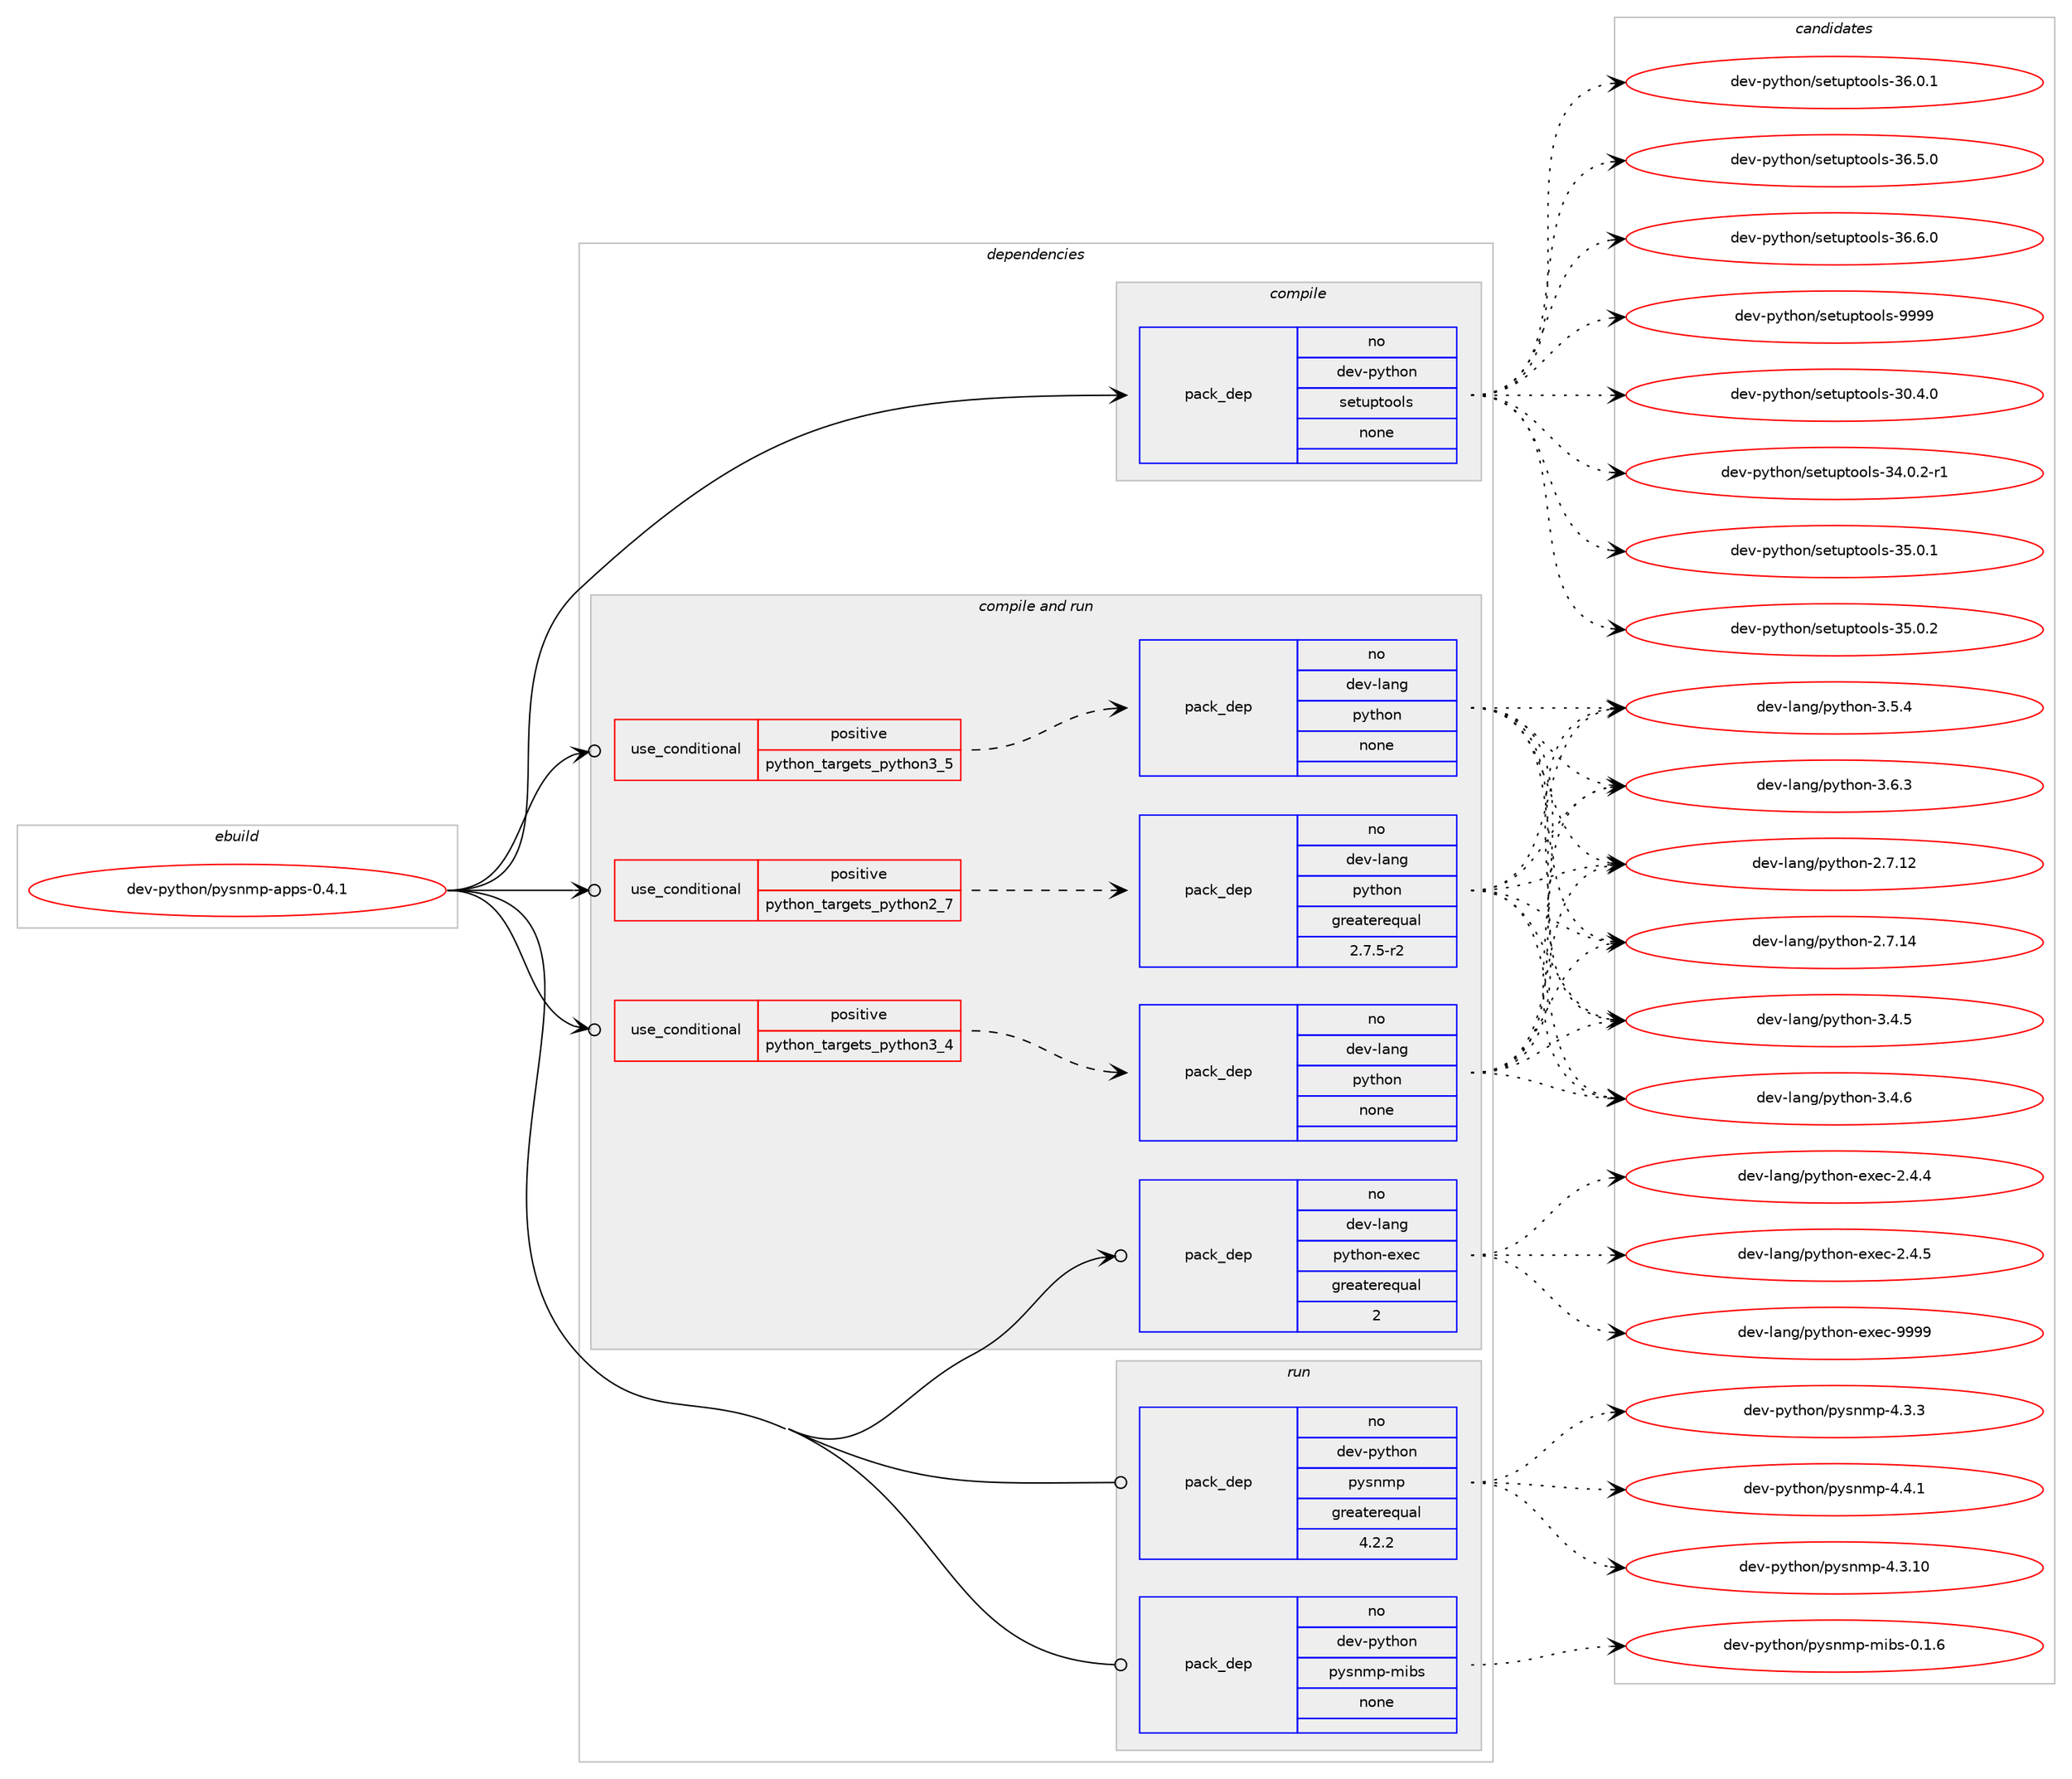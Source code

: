 digraph prolog {

# *************
# Graph options
# *************

newrank=true;
concentrate=true;
compound=true;
graph [rankdir=LR,fontname=Helvetica,fontsize=10,ranksep=1.5];#, ranksep=2.5, nodesep=0.2];
edge  [arrowhead=vee];
node  [fontname=Helvetica,fontsize=10];

# **********
# The ebuild
# **********

subgraph cluster_leftcol {
color=gray;
rank=same;
label=<<i>ebuild</i>>;
id [label="dev-python/pysnmp-apps-0.4.1", color=red, width=4, href="../dev-python/pysnmp-apps-0.4.1.svg"];
}

# ****************
# The dependencies
# ****************

subgraph cluster_midcol {
color=gray;
label=<<i>dependencies</i>>;
subgraph cluster_compile {
fillcolor="#eeeeee";
style=filled;
label=<<i>compile</i>>;
subgraph pack135945 {
dependency179235 [label=<<TABLE BORDER="0" CELLBORDER="1" CELLSPACING="0" CELLPADDING="4" WIDTH="220"><TR><TD ROWSPAN="6" CELLPADDING="30">pack_dep</TD></TR><TR><TD WIDTH="110">no</TD></TR><TR><TD>dev-python</TD></TR><TR><TD>setuptools</TD></TR><TR><TD>none</TD></TR><TR><TD></TD></TR></TABLE>>, shape=none, color=blue];
}
id:e -> dependency179235:w [weight=20,style="solid",arrowhead="vee"];
}
subgraph cluster_compileandrun {
fillcolor="#eeeeee";
style=filled;
label=<<i>compile and run</i>>;
subgraph cond39355 {
dependency179236 [label=<<TABLE BORDER="0" CELLBORDER="1" CELLSPACING="0" CELLPADDING="4"><TR><TD ROWSPAN="3" CELLPADDING="10">use_conditional</TD></TR><TR><TD>positive</TD></TR><TR><TD>python_targets_python2_7</TD></TR></TABLE>>, shape=none, color=red];
subgraph pack135946 {
dependency179237 [label=<<TABLE BORDER="0" CELLBORDER="1" CELLSPACING="0" CELLPADDING="4" WIDTH="220"><TR><TD ROWSPAN="6" CELLPADDING="30">pack_dep</TD></TR><TR><TD WIDTH="110">no</TD></TR><TR><TD>dev-lang</TD></TR><TR><TD>python</TD></TR><TR><TD>greaterequal</TD></TR><TR><TD>2.7.5-r2</TD></TR></TABLE>>, shape=none, color=blue];
}
dependency179236:e -> dependency179237:w [weight=20,style="dashed",arrowhead="vee"];
}
id:e -> dependency179236:w [weight=20,style="solid",arrowhead="odotvee"];
subgraph cond39356 {
dependency179238 [label=<<TABLE BORDER="0" CELLBORDER="1" CELLSPACING="0" CELLPADDING="4"><TR><TD ROWSPAN="3" CELLPADDING="10">use_conditional</TD></TR><TR><TD>positive</TD></TR><TR><TD>python_targets_python3_4</TD></TR></TABLE>>, shape=none, color=red];
subgraph pack135947 {
dependency179239 [label=<<TABLE BORDER="0" CELLBORDER="1" CELLSPACING="0" CELLPADDING="4" WIDTH="220"><TR><TD ROWSPAN="6" CELLPADDING="30">pack_dep</TD></TR><TR><TD WIDTH="110">no</TD></TR><TR><TD>dev-lang</TD></TR><TR><TD>python</TD></TR><TR><TD>none</TD></TR><TR><TD></TD></TR></TABLE>>, shape=none, color=blue];
}
dependency179238:e -> dependency179239:w [weight=20,style="dashed",arrowhead="vee"];
}
id:e -> dependency179238:w [weight=20,style="solid",arrowhead="odotvee"];
subgraph cond39357 {
dependency179240 [label=<<TABLE BORDER="0" CELLBORDER="1" CELLSPACING="0" CELLPADDING="4"><TR><TD ROWSPAN="3" CELLPADDING="10">use_conditional</TD></TR><TR><TD>positive</TD></TR><TR><TD>python_targets_python3_5</TD></TR></TABLE>>, shape=none, color=red];
subgraph pack135948 {
dependency179241 [label=<<TABLE BORDER="0" CELLBORDER="1" CELLSPACING="0" CELLPADDING="4" WIDTH="220"><TR><TD ROWSPAN="6" CELLPADDING="30">pack_dep</TD></TR><TR><TD WIDTH="110">no</TD></TR><TR><TD>dev-lang</TD></TR><TR><TD>python</TD></TR><TR><TD>none</TD></TR><TR><TD></TD></TR></TABLE>>, shape=none, color=blue];
}
dependency179240:e -> dependency179241:w [weight=20,style="dashed",arrowhead="vee"];
}
id:e -> dependency179240:w [weight=20,style="solid",arrowhead="odotvee"];
subgraph pack135949 {
dependency179242 [label=<<TABLE BORDER="0" CELLBORDER="1" CELLSPACING="0" CELLPADDING="4" WIDTH="220"><TR><TD ROWSPAN="6" CELLPADDING="30">pack_dep</TD></TR><TR><TD WIDTH="110">no</TD></TR><TR><TD>dev-lang</TD></TR><TR><TD>python-exec</TD></TR><TR><TD>greaterequal</TD></TR><TR><TD>2</TD></TR></TABLE>>, shape=none, color=blue];
}
id:e -> dependency179242:w [weight=20,style="solid",arrowhead="odotvee"];
}
subgraph cluster_run {
fillcolor="#eeeeee";
style=filled;
label=<<i>run</i>>;
subgraph pack135950 {
dependency179243 [label=<<TABLE BORDER="0" CELLBORDER="1" CELLSPACING="0" CELLPADDING="4" WIDTH="220"><TR><TD ROWSPAN="6" CELLPADDING="30">pack_dep</TD></TR><TR><TD WIDTH="110">no</TD></TR><TR><TD>dev-python</TD></TR><TR><TD>pysnmp</TD></TR><TR><TD>greaterequal</TD></TR><TR><TD>4.2.2</TD></TR></TABLE>>, shape=none, color=blue];
}
id:e -> dependency179243:w [weight=20,style="solid",arrowhead="odot"];
subgraph pack135951 {
dependency179244 [label=<<TABLE BORDER="0" CELLBORDER="1" CELLSPACING="0" CELLPADDING="4" WIDTH="220"><TR><TD ROWSPAN="6" CELLPADDING="30">pack_dep</TD></TR><TR><TD WIDTH="110">no</TD></TR><TR><TD>dev-python</TD></TR><TR><TD>pysnmp-mibs</TD></TR><TR><TD>none</TD></TR><TR><TD></TD></TR></TABLE>>, shape=none, color=blue];
}
id:e -> dependency179244:w [weight=20,style="solid",arrowhead="odot"];
}
}

# **************
# The candidates
# **************

subgraph cluster_choices {
rank=same;
color=gray;
label=<<i>candidates</i>>;

subgraph choice135945 {
color=black;
nodesep=1;
choice100101118451121211161041111104711510111611711211611111110811545514846524648 [label="dev-python/setuptools-30.4.0", color=red, width=4,href="../dev-python/setuptools-30.4.0.svg"];
choice1001011184511212111610411111047115101116117112116111111108115455152464846504511449 [label="dev-python/setuptools-34.0.2-r1", color=red, width=4,href="../dev-python/setuptools-34.0.2-r1.svg"];
choice100101118451121211161041111104711510111611711211611111110811545515346484649 [label="dev-python/setuptools-35.0.1", color=red, width=4,href="../dev-python/setuptools-35.0.1.svg"];
choice100101118451121211161041111104711510111611711211611111110811545515346484650 [label="dev-python/setuptools-35.0.2", color=red, width=4,href="../dev-python/setuptools-35.0.2.svg"];
choice100101118451121211161041111104711510111611711211611111110811545515446484649 [label="dev-python/setuptools-36.0.1", color=red, width=4,href="../dev-python/setuptools-36.0.1.svg"];
choice100101118451121211161041111104711510111611711211611111110811545515446534648 [label="dev-python/setuptools-36.5.0", color=red, width=4,href="../dev-python/setuptools-36.5.0.svg"];
choice100101118451121211161041111104711510111611711211611111110811545515446544648 [label="dev-python/setuptools-36.6.0", color=red, width=4,href="../dev-python/setuptools-36.6.0.svg"];
choice10010111845112121116104111110471151011161171121161111111081154557575757 [label="dev-python/setuptools-9999", color=red, width=4,href="../dev-python/setuptools-9999.svg"];
dependency179235:e -> choice100101118451121211161041111104711510111611711211611111110811545514846524648:w [style=dotted,weight="100"];
dependency179235:e -> choice1001011184511212111610411111047115101116117112116111111108115455152464846504511449:w [style=dotted,weight="100"];
dependency179235:e -> choice100101118451121211161041111104711510111611711211611111110811545515346484649:w [style=dotted,weight="100"];
dependency179235:e -> choice100101118451121211161041111104711510111611711211611111110811545515346484650:w [style=dotted,weight="100"];
dependency179235:e -> choice100101118451121211161041111104711510111611711211611111110811545515446484649:w [style=dotted,weight="100"];
dependency179235:e -> choice100101118451121211161041111104711510111611711211611111110811545515446534648:w [style=dotted,weight="100"];
dependency179235:e -> choice100101118451121211161041111104711510111611711211611111110811545515446544648:w [style=dotted,weight="100"];
dependency179235:e -> choice10010111845112121116104111110471151011161171121161111111081154557575757:w [style=dotted,weight="100"];
}
subgraph choice135946 {
color=black;
nodesep=1;
choice10010111845108971101034711212111610411111045504655464950 [label="dev-lang/python-2.7.12", color=red, width=4,href="../dev-lang/python-2.7.12.svg"];
choice10010111845108971101034711212111610411111045504655464952 [label="dev-lang/python-2.7.14", color=red, width=4,href="../dev-lang/python-2.7.14.svg"];
choice100101118451089711010347112121116104111110455146524653 [label="dev-lang/python-3.4.5", color=red, width=4,href="../dev-lang/python-3.4.5.svg"];
choice100101118451089711010347112121116104111110455146524654 [label="dev-lang/python-3.4.6", color=red, width=4,href="../dev-lang/python-3.4.6.svg"];
choice100101118451089711010347112121116104111110455146534652 [label="dev-lang/python-3.5.4", color=red, width=4,href="../dev-lang/python-3.5.4.svg"];
choice100101118451089711010347112121116104111110455146544651 [label="dev-lang/python-3.6.3", color=red, width=4,href="../dev-lang/python-3.6.3.svg"];
dependency179237:e -> choice10010111845108971101034711212111610411111045504655464950:w [style=dotted,weight="100"];
dependency179237:e -> choice10010111845108971101034711212111610411111045504655464952:w [style=dotted,weight="100"];
dependency179237:e -> choice100101118451089711010347112121116104111110455146524653:w [style=dotted,weight="100"];
dependency179237:e -> choice100101118451089711010347112121116104111110455146524654:w [style=dotted,weight="100"];
dependency179237:e -> choice100101118451089711010347112121116104111110455146534652:w [style=dotted,weight="100"];
dependency179237:e -> choice100101118451089711010347112121116104111110455146544651:w [style=dotted,weight="100"];
}
subgraph choice135947 {
color=black;
nodesep=1;
choice10010111845108971101034711212111610411111045504655464950 [label="dev-lang/python-2.7.12", color=red, width=4,href="../dev-lang/python-2.7.12.svg"];
choice10010111845108971101034711212111610411111045504655464952 [label="dev-lang/python-2.7.14", color=red, width=4,href="../dev-lang/python-2.7.14.svg"];
choice100101118451089711010347112121116104111110455146524653 [label="dev-lang/python-3.4.5", color=red, width=4,href="../dev-lang/python-3.4.5.svg"];
choice100101118451089711010347112121116104111110455146524654 [label="dev-lang/python-3.4.6", color=red, width=4,href="../dev-lang/python-3.4.6.svg"];
choice100101118451089711010347112121116104111110455146534652 [label="dev-lang/python-3.5.4", color=red, width=4,href="../dev-lang/python-3.5.4.svg"];
choice100101118451089711010347112121116104111110455146544651 [label="dev-lang/python-3.6.3", color=red, width=4,href="../dev-lang/python-3.6.3.svg"];
dependency179239:e -> choice10010111845108971101034711212111610411111045504655464950:w [style=dotted,weight="100"];
dependency179239:e -> choice10010111845108971101034711212111610411111045504655464952:w [style=dotted,weight="100"];
dependency179239:e -> choice100101118451089711010347112121116104111110455146524653:w [style=dotted,weight="100"];
dependency179239:e -> choice100101118451089711010347112121116104111110455146524654:w [style=dotted,weight="100"];
dependency179239:e -> choice100101118451089711010347112121116104111110455146534652:w [style=dotted,weight="100"];
dependency179239:e -> choice100101118451089711010347112121116104111110455146544651:w [style=dotted,weight="100"];
}
subgraph choice135948 {
color=black;
nodesep=1;
choice10010111845108971101034711212111610411111045504655464950 [label="dev-lang/python-2.7.12", color=red, width=4,href="../dev-lang/python-2.7.12.svg"];
choice10010111845108971101034711212111610411111045504655464952 [label="dev-lang/python-2.7.14", color=red, width=4,href="../dev-lang/python-2.7.14.svg"];
choice100101118451089711010347112121116104111110455146524653 [label="dev-lang/python-3.4.5", color=red, width=4,href="../dev-lang/python-3.4.5.svg"];
choice100101118451089711010347112121116104111110455146524654 [label="dev-lang/python-3.4.6", color=red, width=4,href="../dev-lang/python-3.4.6.svg"];
choice100101118451089711010347112121116104111110455146534652 [label="dev-lang/python-3.5.4", color=red, width=4,href="../dev-lang/python-3.5.4.svg"];
choice100101118451089711010347112121116104111110455146544651 [label="dev-lang/python-3.6.3", color=red, width=4,href="../dev-lang/python-3.6.3.svg"];
dependency179241:e -> choice10010111845108971101034711212111610411111045504655464950:w [style=dotted,weight="100"];
dependency179241:e -> choice10010111845108971101034711212111610411111045504655464952:w [style=dotted,weight="100"];
dependency179241:e -> choice100101118451089711010347112121116104111110455146524653:w [style=dotted,weight="100"];
dependency179241:e -> choice100101118451089711010347112121116104111110455146524654:w [style=dotted,weight="100"];
dependency179241:e -> choice100101118451089711010347112121116104111110455146534652:w [style=dotted,weight="100"];
dependency179241:e -> choice100101118451089711010347112121116104111110455146544651:w [style=dotted,weight="100"];
}
subgraph choice135949 {
color=black;
nodesep=1;
choice1001011184510897110103471121211161041111104510112010199455046524652 [label="dev-lang/python-exec-2.4.4", color=red, width=4,href="../dev-lang/python-exec-2.4.4.svg"];
choice1001011184510897110103471121211161041111104510112010199455046524653 [label="dev-lang/python-exec-2.4.5", color=red, width=4,href="../dev-lang/python-exec-2.4.5.svg"];
choice10010111845108971101034711212111610411111045101120101994557575757 [label="dev-lang/python-exec-9999", color=red, width=4,href="../dev-lang/python-exec-9999.svg"];
dependency179242:e -> choice1001011184510897110103471121211161041111104510112010199455046524652:w [style=dotted,weight="100"];
dependency179242:e -> choice1001011184510897110103471121211161041111104510112010199455046524653:w [style=dotted,weight="100"];
dependency179242:e -> choice10010111845108971101034711212111610411111045101120101994557575757:w [style=dotted,weight="100"];
}
subgraph choice135950 {
color=black;
nodesep=1;
choice100101118451121211161041111104711212111511010911245524651464948 [label="dev-python/pysnmp-4.3.10", color=red, width=4,href="../dev-python/pysnmp-4.3.10.svg"];
choice1001011184511212111610411111047112121115110109112455246514651 [label="dev-python/pysnmp-4.3.3", color=red, width=4,href="../dev-python/pysnmp-4.3.3.svg"];
choice1001011184511212111610411111047112121115110109112455246524649 [label="dev-python/pysnmp-4.4.1", color=red, width=4,href="../dev-python/pysnmp-4.4.1.svg"];
dependency179243:e -> choice100101118451121211161041111104711212111511010911245524651464948:w [style=dotted,weight="100"];
dependency179243:e -> choice1001011184511212111610411111047112121115110109112455246514651:w [style=dotted,weight="100"];
dependency179243:e -> choice1001011184511212111610411111047112121115110109112455246524649:w [style=dotted,weight="100"];
}
subgraph choice135951 {
color=black;
nodesep=1;
choice10010111845112121116104111110471121211151101091124510910598115454846494654 [label="dev-python/pysnmp-mibs-0.1.6", color=red, width=4,href="../dev-python/pysnmp-mibs-0.1.6.svg"];
dependency179244:e -> choice10010111845112121116104111110471121211151101091124510910598115454846494654:w [style=dotted,weight="100"];
}
}

}
